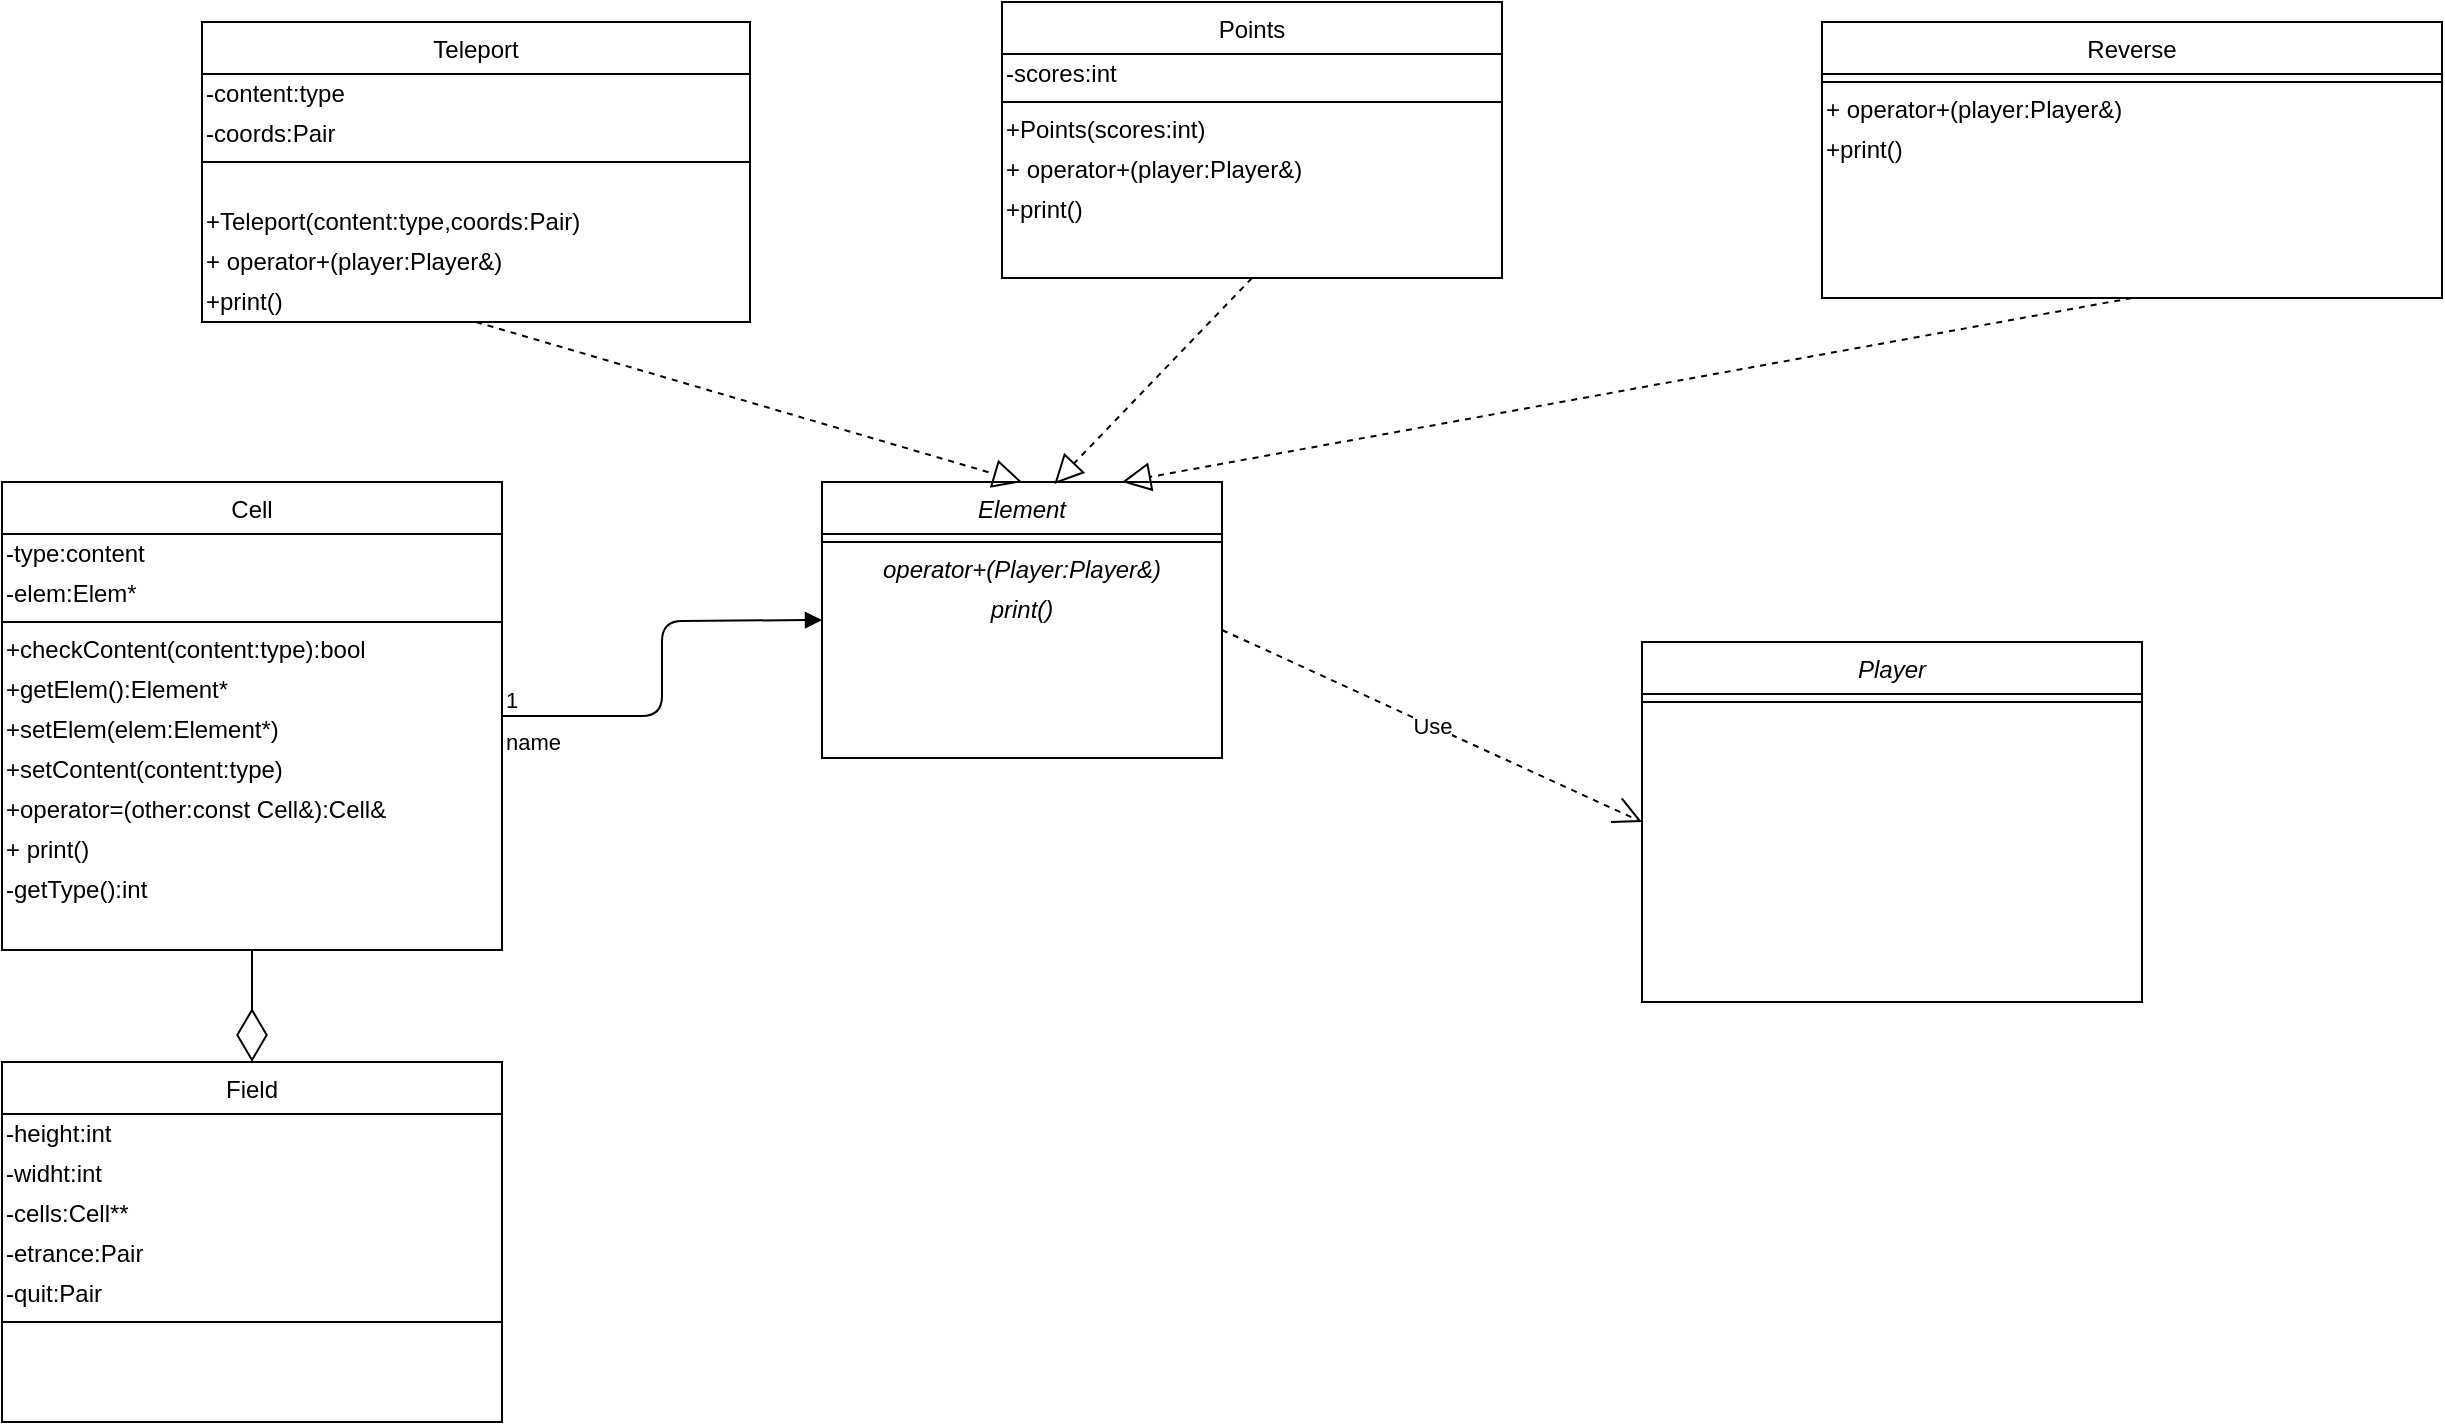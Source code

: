 <mxfile version="13.9.7" type="github">
  <diagram id="C5RBs43oDa-KdzZeNtuy" name="Page-1">
    <mxGraphModel dx="801" dy="1633" grid="1" gridSize="10" guides="1" tooltips="1" connect="1" arrows="1" fold="1" page="1" pageScale="1" pageWidth="827" pageHeight="1169" math="0" shadow="0">
      <root>
        <mxCell id="WIyWlLk6GJQsqaUBKTNV-0" />
        <mxCell id="WIyWlLk6GJQsqaUBKTNV-1" parent="WIyWlLk6GJQsqaUBKTNV-0" />
        <mxCell id="zkfFHV4jXpPFQw0GAbJ--6" value="Cell&#xa;" style="swimlane;fontStyle=0;align=center;verticalAlign=top;childLayout=stackLayout;horizontal=1;startSize=26;horizontalStack=0;resizeParent=1;resizeLast=0;collapsible=1;marginBottom=0;rounded=0;shadow=0;strokeWidth=1;" parent="WIyWlLk6GJQsqaUBKTNV-1" vertex="1">
          <mxGeometry x="40" y="170" width="250" height="234" as="geometry">
            <mxRectangle x="130" y="380" width="160" height="26" as="alternateBounds" />
          </mxGeometry>
        </mxCell>
        <mxCell id="6O8NtYyAk340rPlhaETI-17" value="&lt;div align=&quot;left&quot;&gt;-type:content&lt;/div&gt;" style="text;html=1;strokeColor=none;fillColor=none;align=left;verticalAlign=middle;whiteSpace=wrap;rounded=0;" vertex="1" parent="zkfFHV4jXpPFQw0GAbJ--6">
          <mxGeometry y="26" width="250" height="20" as="geometry" />
        </mxCell>
        <mxCell id="6O8NtYyAk340rPlhaETI-18" value="&lt;div align=&quot;left&quot;&gt;-elem:Elem*&lt;/div&gt;" style="text;html=1;strokeColor=none;fillColor=none;align=left;verticalAlign=middle;whiteSpace=wrap;rounded=0;" vertex="1" parent="zkfFHV4jXpPFQw0GAbJ--6">
          <mxGeometry y="46" width="250" height="20" as="geometry" />
        </mxCell>
        <mxCell id="zkfFHV4jXpPFQw0GAbJ--9" value="" style="line;html=1;strokeWidth=1;align=left;verticalAlign=middle;spacingTop=-1;spacingLeft=3;spacingRight=3;rotatable=0;labelPosition=right;points=[];portConstraint=eastwest;" parent="zkfFHV4jXpPFQw0GAbJ--6" vertex="1">
          <mxGeometry y="66" width="250" height="8" as="geometry" />
        </mxCell>
        <mxCell id="6O8NtYyAk340rPlhaETI-30" value="&lt;div align=&quot;left&quot;&gt;+checkContent(content:type):bool&lt;/div&gt;" style="text;html=1;strokeColor=none;fillColor=none;align=left;verticalAlign=middle;whiteSpace=wrap;rounded=0;" vertex="1" parent="zkfFHV4jXpPFQw0GAbJ--6">
          <mxGeometry y="74" width="250" height="20" as="geometry" />
        </mxCell>
        <mxCell id="6O8NtYyAk340rPlhaETI-32" value="&lt;div align=&quot;left&quot;&gt;+getElem():Element*&lt;/div&gt;" style="text;html=1;strokeColor=none;fillColor=none;align=left;verticalAlign=middle;whiteSpace=wrap;rounded=0;" vertex="1" parent="zkfFHV4jXpPFQw0GAbJ--6">
          <mxGeometry y="94" width="250" height="20" as="geometry" />
        </mxCell>
        <mxCell id="6O8NtYyAk340rPlhaETI-33" value="&lt;div align=&quot;left&quot;&gt;+setElem(elem:Element*)&lt;/div&gt;" style="text;html=1;strokeColor=none;fillColor=none;align=left;verticalAlign=middle;whiteSpace=wrap;rounded=0;" vertex="1" parent="zkfFHV4jXpPFQw0GAbJ--6">
          <mxGeometry y="114" width="250" height="20" as="geometry" />
        </mxCell>
        <mxCell id="6O8NtYyAk340rPlhaETI-34" value="&lt;div align=&quot;left&quot;&gt;+setContent(content:type)&lt;/div&gt;" style="text;html=1;strokeColor=none;fillColor=none;align=left;verticalAlign=middle;whiteSpace=wrap;rounded=0;" vertex="1" parent="zkfFHV4jXpPFQw0GAbJ--6">
          <mxGeometry y="134" width="250" height="20" as="geometry" />
        </mxCell>
        <mxCell id="6O8NtYyAk340rPlhaETI-36" value="&lt;div align=&quot;left&quot;&gt;+operator=(other:const Cell&amp;amp;):Cell&amp;amp;&lt;/div&gt;" style="text;html=1;strokeColor=none;fillColor=none;align=left;verticalAlign=middle;whiteSpace=wrap;rounded=0;" vertex="1" parent="zkfFHV4jXpPFQw0GAbJ--6">
          <mxGeometry y="154" width="250" height="20" as="geometry" />
        </mxCell>
        <mxCell id="6O8NtYyAk340rPlhaETI-37" value="&lt;div align=&quot;left&quot;&gt;+ print()&lt;br&gt;&lt;/div&gt;" style="text;html=1;strokeColor=none;fillColor=none;align=left;verticalAlign=middle;whiteSpace=wrap;rounded=0;" vertex="1" parent="zkfFHV4jXpPFQw0GAbJ--6">
          <mxGeometry y="174" width="250" height="20" as="geometry" />
        </mxCell>
        <mxCell id="6O8NtYyAk340rPlhaETI-38" value="&lt;div align=&quot;left&quot;&gt;-getType():int&lt;/div&gt;" style="text;html=1;strokeColor=none;fillColor=none;align=left;verticalAlign=middle;whiteSpace=wrap;rounded=0;" vertex="1" parent="zkfFHV4jXpPFQw0GAbJ--6">
          <mxGeometry y="194" width="250" height="20" as="geometry" />
        </mxCell>
        <mxCell id="6O8NtYyAk340rPlhaETI-0" value="Field&#xa;" style="swimlane;fontStyle=0;align=center;verticalAlign=top;childLayout=stackLayout;horizontal=1;startSize=26;horizontalStack=0;resizeParent=1;resizeLast=0;collapsible=1;marginBottom=0;rounded=0;shadow=0;strokeWidth=1;" vertex="1" parent="WIyWlLk6GJQsqaUBKTNV-1">
          <mxGeometry x="40" y="460" width="250" height="180" as="geometry">
            <mxRectangle x="130" y="380" width="160" height="26" as="alternateBounds" />
          </mxGeometry>
        </mxCell>
        <mxCell id="6O8NtYyAk340rPlhaETI-20" value="&lt;div align=&quot;left&quot;&gt;-height:int&lt;/div&gt;" style="text;html=1;strokeColor=none;fillColor=none;align=left;verticalAlign=middle;whiteSpace=wrap;rounded=0;" vertex="1" parent="6O8NtYyAk340rPlhaETI-0">
          <mxGeometry y="26" width="250" height="20" as="geometry" />
        </mxCell>
        <mxCell id="6O8NtYyAk340rPlhaETI-21" value="&lt;div align=&quot;left&quot;&gt;-widht:int &lt;br&gt;&lt;/div&gt;" style="text;html=1;strokeColor=none;fillColor=none;align=left;verticalAlign=middle;whiteSpace=wrap;rounded=0;" vertex="1" parent="6O8NtYyAk340rPlhaETI-0">
          <mxGeometry y="46" width="250" height="20" as="geometry" />
        </mxCell>
        <mxCell id="6O8NtYyAk340rPlhaETI-22" value="&lt;div align=&quot;left&quot;&gt;-cells:Cell**&lt;/div&gt;" style="text;html=1;strokeColor=none;fillColor=none;align=left;verticalAlign=middle;whiteSpace=wrap;rounded=0;" vertex="1" parent="6O8NtYyAk340rPlhaETI-0">
          <mxGeometry y="66" width="250" height="20" as="geometry" />
        </mxCell>
        <mxCell id="6O8NtYyAk340rPlhaETI-24" value="&lt;div align=&quot;left&quot;&gt;-etrance:Pair&lt;/div&gt;" style="text;html=1;strokeColor=none;fillColor=none;align=left;verticalAlign=middle;whiteSpace=wrap;rounded=0;" vertex="1" parent="6O8NtYyAk340rPlhaETI-0">
          <mxGeometry y="86" width="250" height="20" as="geometry" />
        </mxCell>
        <mxCell id="6O8NtYyAk340rPlhaETI-25" value="&lt;div align=&quot;left&quot;&gt;-quit:Pair&lt;/div&gt;" style="text;html=1;strokeColor=none;fillColor=none;align=left;verticalAlign=middle;whiteSpace=wrap;rounded=0;" vertex="1" parent="6O8NtYyAk340rPlhaETI-0">
          <mxGeometry y="106" width="250" height="20" as="geometry" />
        </mxCell>
        <mxCell id="6O8NtYyAk340rPlhaETI-1" value="" style="line;html=1;strokeWidth=1;align=left;verticalAlign=middle;spacingTop=-1;spacingLeft=3;spacingRight=3;rotatable=0;labelPosition=right;points=[];portConstraint=eastwest;" vertex="1" parent="6O8NtYyAk340rPlhaETI-0">
          <mxGeometry y="126" width="250" height="8" as="geometry" />
        </mxCell>
        <mxCell id="6O8NtYyAk340rPlhaETI-2" value="Element&#xa;" style="swimlane;fontStyle=2;align=center;verticalAlign=top;childLayout=stackLayout;horizontal=1;startSize=26;horizontalStack=0;resizeParent=1;resizeLast=0;collapsible=1;marginBottom=0;rounded=0;shadow=0;strokeWidth=1;" vertex="1" parent="WIyWlLk6GJQsqaUBKTNV-1">
          <mxGeometry x="450" y="170" width="200" height="138" as="geometry">
            <mxRectangle x="130" y="380" width="160" height="26" as="alternateBounds" />
          </mxGeometry>
        </mxCell>
        <mxCell id="6O8NtYyAk340rPlhaETI-3" value="" style="line;html=1;strokeWidth=1;align=left;verticalAlign=middle;spacingTop=-1;spacingLeft=3;spacingRight=3;rotatable=0;labelPosition=right;points=[];portConstraint=eastwest;" vertex="1" parent="6O8NtYyAk340rPlhaETI-2">
          <mxGeometry y="26" width="200" height="8" as="geometry" />
        </mxCell>
        <mxCell id="6O8NtYyAk340rPlhaETI-26" value="&lt;i&gt;operator+(Player:Player&amp;amp;)&lt;/i&gt;" style="text;html=1;strokeColor=none;fillColor=none;align=center;verticalAlign=middle;whiteSpace=wrap;rounded=0;" vertex="1" parent="6O8NtYyAk340rPlhaETI-2">
          <mxGeometry y="34" width="200" height="20" as="geometry" />
        </mxCell>
        <mxCell id="6O8NtYyAk340rPlhaETI-29" value="&lt;i&gt;print()&lt;/i&gt;" style="text;html=1;strokeColor=none;fillColor=none;align=center;verticalAlign=middle;whiteSpace=wrap;rounded=0;" vertex="1" parent="6O8NtYyAk340rPlhaETI-2">
          <mxGeometry y="54" width="200" height="20" as="geometry" />
        </mxCell>
        <mxCell id="6O8NtYyAk340rPlhaETI-5" value="" style="endArrow=diamondThin;endFill=0;endSize=24;html=1;exitX=0.5;exitY=1;exitDx=0;exitDy=0;" edge="1" parent="WIyWlLk6GJQsqaUBKTNV-1" source="zkfFHV4jXpPFQw0GAbJ--6" target="6O8NtYyAk340rPlhaETI-0">
          <mxGeometry width="160" relative="1" as="geometry">
            <mxPoint x="330" y="340" as="sourcePoint" />
            <mxPoint x="490" y="340" as="targetPoint" />
          </mxGeometry>
        </mxCell>
        <mxCell id="6O8NtYyAk340rPlhaETI-6" value="name" style="endArrow=block;endFill=1;html=1;edgeStyle=orthogonalEdgeStyle;align=left;verticalAlign=top;exitX=1;exitY=0.5;exitDx=0;exitDy=0;" edge="1" parent="WIyWlLk6GJQsqaUBKTNV-1" source="zkfFHV4jXpPFQw0GAbJ--6">
          <mxGeometry x="-1" relative="1" as="geometry">
            <mxPoint x="330" y="310" as="sourcePoint" />
            <mxPoint x="450" y="239" as="targetPoint" />
          </mxGeometry>
        </mxCell>
        <mxCell id="6O8NtYyAk340rPlhaETI-7" value="1" style="edgeLabel;resizable=0;html=1;align=left;verticalAlign=bottom;" connectable="0" vertex="1" parent="6O8NtYyAk340rPlhaETI-6">
          <mxGeometry x="-1" relative="1" as="geometry" />
        </mxCell>
        <mxCell id="6O8NtYyAk340rPlhaETI-8" value="Teleport&#xa;" style="swimlane;fontStyle=0;align=center;verticalAlign=top;childLayout=stackLayout;horizontal=1;startSize=26;horizontalStack=0;resizeParent=1;resizeLast=0;collapsible=1;marginBottom=0;rounded=0;shadow=0;strokeWidth=1;" vertex="1" parent="WIyWlLk6GJQsqaUBKTNV-1">
          <mxGeometry x="140" y="-60" width="274" height="150" as="geometry">
            <mxRectangle x="130" y="380" width="160" height="26" as="alternateBounds" />
          </mxGeometry>
        </mxCell>
        <mxCell id="6O8NtYyAk340rPlhaETI-40" value="&lt;div align=&quot;left&quot;&gt;-content:type&lt;/div&gt;" style="text;html=1;strokeColor=none;fillColor=none;align=left;verticalAlign=middle;whiteSpace=wrap;rounded=0;" vertex="1" parent="6O8NtYyAk340rPlhaETI-8">
          <mxGeometry y="26" width="274" height="20" as="geometry" />
        </mxCell>
        <mxCell id="6O8NtYyAk340rPlhaETI-41" value="&lt;div align=&quot;left&quot;&gt;-coords:Pair&lt;/div&gt;" style="text;html=1;strokeColor=none;fillColor=none;align=left;verticalAlign=middle;whiteSpace=wrap;rounded=0;" vertex="1" parent="6O8NtYyAk340rPlhaETI-8">
          <mxGeometry y="46" width="274" height="20" as="geometry" />
        </mxCell>
        <mxCell id="6O8NtYyAk340rPlhaETI-9" value="" style="line;html=1;strokeWidth=1;align=left;verticalAlign=middle;spacingTop=-1;spacingLeft=3;spacingRight=3;rotatable=0;labelPosition=right;points=[];portConstraint=eastwest;" vertex="1" parent="6O8NtYyAk340rPlhaETI-8">
          <mxGeometry y="66" width="274" height="8" as="geometry" />
        </mxCell>
        <mxCell id="6O8NtYyAk340rPlhaETI-45" value="&lt;div align=&quot;left&quot;&gt;&lt;br&gt;&lt;/div&gt;&lt;div align=&quot;left&quot;&gt;+Teleport(content:type,coords:Pair)&lt;/div&gt;" style="text;html=1;strokeColor=none;fillColor=none;align=left;verticalAlign=middle;whiteSpace=wrap;rounded=0;" vertex="1" parent="6O8NtYyAk340rPlhaETI-8">
          <mxGeometry y="74" width="274" height="36" as="geometry" />
        </mxCell>
        <mxCell id="6O8NtYyAk340rPlhaETI-46" value="&lt;div align=&quot;left&quot;&gt;+ operator+(player:Player&amp;amp;)&lt;br&gt;&lt;/div&gt;" style="text;html=1;strokeColor=none;fillColor=none;align=left;verticalAlign=middle;whiteSpace=wrap;rounded=0;" vertex="1" parent="6O8NtYyAk340rPlhaETI-8">
          <mxGeometry y="110" width="274" height="20" as="geometry" />
        </mxCell>
        <mxCell id="6O8NtYyAk340rPlhaETI-47" value="&lt;div align=&quot;left&quot;&gt;+print()&lt;/div&gt;" style="text;html=1;strokeColor=none;fillColor=none;align=left;verticalAlign=middle;whiteSpace=wrap;rounded=0;" vertex="1" parent="6O8NtYyAk340rPlhaETI-8">
          <mxGeometry y="130" width="274" height="20" as="geometry" />
        </mxCell>
        <mxCell id="6O8NtYyAk340rPlhaETI-10" value="Points&#xa;" style="swimlane;fontStyle=0;align=center;verticalAlign=top;childLayout=stackLayout;horizontal=1;startSize=26;horizontalStack=0;resizeParent=1;resizeLast=0;collapsible=1;marginBottom=0;rounded=0;shadow=0;strokeWidth=1;" vertex="1" parent="WIyWlLk6GJQsqaUBKTNV-1">
          <mxGeometry x="540" y="-70" width="250" height="138" as="geometry">
            <mxRectangle x="130" y="380" width="160" height="26" as="alternateBounds" />
          </mxGeometry>
        </mxCell>
        <mxCell id="6O8NtYyAk340rPlhaETI-48" value="&lt;div align=&quot;left&quot;&gt;-scores:int&lt;/div&gt;" style="text;html=1;strokeColor=none;fillColor=none;align=left;verticalAlign=middle;whiteSpace=wrap;rounded=0;" vertex="1" parent="6O8NtYyAk340rPlhaETI-10">
          <mxGeometry y="26" width="250" height="20" as="geometry" />
        </mxCell>
        <mxCell id="6O8NtYyAk340rPlhaETI-11" value="" style="line;html=1;strokeWidth=1;align=left;verticalAlign=middle;spacingTop=-1;spacingLeft=3;spacingRight=3;rotatable=0;labelPosition=right;points=[];portConstraint=eastwest;" vertex="1" parent="6O8NtYyAk340rPlhaETI-10">
          <mxGeometry y="46" width="250" height="8" as="geometry" />
        </mxCell>
        <mxCell id="6O8NtYyAk340rPlhaETI-49" value="&lt;div align=&quot;left&quot;&gt;+Points(scores:int)&lt;/div&gt;" style="text;html=1;strokeColor=none;fillColor=none;align=left;verticalAlign=middle;whiteSpace=wrap;rounded=0;" vertex="1" parent="6O8NtYyAk340rPlhaETI-10">
          <mxGeometry y="54" width="250" height="20" as="geometry" />
        </mxCell>
        <mxCell id="6O8NtYyAk340rPlhaETI-50" value="&lt;div align=&quot;left&quot;&gt;+ operator+(player:Player&amp;amp;)&lt;br&gt;&lt;/div&gt;" style="text;html=1;strokeColor=none;fillColor=none;align=left;verticalAlign=middle;whiteSpace=wrap;rounded=0;" vertex="1" parent="6O8NtYyAk340rPlhaETI-10">
          <mxGeometry y="74" width="250" height="20" as="geometry" />
        </mxCell>
        <mxCell id="6O8NtYyAk340rPlhaETI-51" value="&lt;div align=&quot;left&quot;&gt;+print()&lt;/div&gt;" style="text;html=1;strokeColor=none;fillColor=none;align=left;verticalAlign=middle;whiteSpace=wrap;rounded=0;" vertex="1" parent="6O8NtYyAk340rPlhaETI-10">
          <mxGeometry y="94" width="250" height="20" as="geometry" />
        </mxCell>
        <mxCell id="6O8NtYyAk340rPlhaETI-12" value="Reverse" style="swimlane;fontStyle=0;align=center;verticalAlign=top;childLayout=stackLayout;horizontal=1;startSize=26;horizontalStack=0;resizeParent=1;resizeLast=0;collapsible=1;marginBottom=0;rounded=0;shadow=0;strokeWidth=1;" vertex="1" parent="WIyWlLk6GJQsqaUBKTNV-1">
          <mxGeometry x="950" y="-60" width="310" height="138" as="geometry">
            <mxRectangle x="130" y="380" width="160" height="26" as="alternateBounds" />
          </mxGeometry>
        </mxCell>
        <mxCell id="6O8NtYyAk340rPlhaETI-13" value="" style="line;html=1;strokeWidth=1;align=left;verticalAlign=middle;spacingTop=-1;spacingLeft=3;spacingRight=3;rotatable=0;labelPosition=right;points=[];portConstraint=eastwest;" vertex="1" parent="6O8NtYyAk340rPlhaETI-12">
          <mxGeometry y="26" width="310" height="8" as="geometry" />
        </mxCell>
        <mxCell id="6O8NtYyAk340rPlhaETI-53" value="&lt;div align=&quot;left&quot;&gt;+ operator+(player:Player&amp;amp;)&lt;br&gt;&lt;/div&gt;" style="text;html=1;strokeColor=none;fillColor=none;align=left;verticalAlign=middle;whiteSpace=wrap;rounded=0;" vertex="1" parent="6O8NtYyAk340rPlhaETI-12">
          <mxGeometry y="34" width="310" height="20" as="geometry" />
        </mxCell>
        <mxCell id="6O8NtYyAk340rPlhaETI-52" value="&lt;div align=&quot;left&quot;&gt;+print()&lt;/div&gt;" style="text;html=1;strokeColor=none;fillColor=none;align=left;verticalAlign=middle;whiteSpace=wrap;rounded=0;" vertex="1" parent="6O8NtYyAk340rPlhaETI-12">
          <mxGeometry y="54" width="310" height="20" as="geometry" />
        </mxCell>
        <mxCell id="6O8NtYyAk340rPlhaETI-14" value="" style="endArrow=block;dashed=1;endFill=0;endSize=12;html=1;exitX=0.5;exitY=1;exitDx=0;exitDy=0;entryX=0.5;entryY=0;entryDx=0;entryDy=0;" edge="1" parent="WIyWlLk6GJQsqaUBKTNV-1" source="6O8NtYyAk340rPlhaETI-8" target="6O8NtYyAk340rPlhaETI-2">
          <mxGeometry width="160" relative="1" as="geometry">
            <mxPoint x="350" y="180" as="sourcePoint" />
            <mxPoint x="510" y="180" as="targetPoint" />
          </mxGeometry>
        </mxCell>
        <mxCell id="6O8NtYyAk340rPlhaETI-15" value="" style="endArrow=block;dashed=1;endFill=0;endSize=12;html=1;exitX=0.5;exitY=1;exitDx=0;exitDy=0;entryX=0.581;entryY=0.007;entryDx=0;entryDy=0;entryPerimeter=0;" edge="1" parent="WIyWlLk6GJQsqaUBKTNV-1" source="6O8NtYyAk340rPlhaETI-10" target="6O8NtYyAk340rPlhaETI-2">
          <mxGeometry width="160" relative="1" as="geometry">
            <mxPoint x="350" y="180" as="sourcePoint" />
            <mxPoint x="510" y="180" as="targetPoint" />
          </mxGeometry>
        </mxCell>
        <mxCell id="6O8NtYyAk340rPlhaETI-16" value="" style="endArrow=block;dashed=1;endFill=0;endSize=12;html=1;exitX=0.5;exitY=1;exitDx=0;exitDy=0;entryX=0.75;entryY=0;entryDx=0;entryDy=0;" edge="1" parent="WIyWlLk6GJQsqaUBKTNV-1" source="6O8NtYyAk340rPlhaETI-12" target="6O8NtYyAk340rPlhaETI-2">
          <mxGeometry width="160" relative="1" as="geometry">
            <mxPoint x="600" y="180" as="sourcePoint" />
            <mxPoint x="760" y="180" as="targetPoint" />
          </mxGeometry>
        </mxCell>
        <mxCell id="6O8NtYyAk340rPlhaETI-54" value="Player" style="swimlane;fontStyle=2;align=center;verticalAlign=top;childLayout=stackLayout;horizontal=1;startSize=26;horizontalStack=0;resizeParent=1;resizeLast=0;collapsible=1;marginBottom=0;rounded=0;shadow=0;strokeWidth=1;" vertex="1" parent="WIyWlLk6GJQsqaUBKTNV-1">
          <mxGeometry x="860" y="250" width="250" height="180" as="geometry">
            <mxRectangle x="130" y="380" width="160" height="26" as="alternateBounds" />
          </mxGeometry>
        </mxCell>
        <mxCell id="6O8NtYyAk340rPlhaETI-55" value="" style="line;html=1;strokeWidth=1;align=left;verticalAlign=middle;spacingTop=-1;spacingLeft=3;spacingRight=3;rotatable=0;labelPosition=right;points=[];portConstraint=eastwest;" vertex="1" parent="6O8NtYyAk340rPlhaETI-54">
          <mxGeometry y="26" width="250" height="8" as="geometry" />
        </mxCell>
        <mxCell id="6O8NtYyAk340rPlhaETI-58" value="Use" style="endArrow=open;endSize=12;dashed=1;html=1;exitX=1;exitY=1;exitDx=0;exitDy=0;entryX=0;entryY=0.5;entryDx=0;entryDy=0;" edge="1" parent="WIyWlLk6GJQsqaUBKTNV-1" source="6O8NtYyAk340rPlhaETI-29" target="6O8NtYyAk340rPlhaETI-54">
          <mxGeometry width="160" relative="1" as="geometry">
            <mxPoint x="760" y="290" as="sourcePoint" />
            <mxPoint x="920" y="290" as="targetPoint" />
          </mxGeometry>
        </mxCell>
      </root>
    </mxGraphModel>
  </diagram>
</mxfile>
